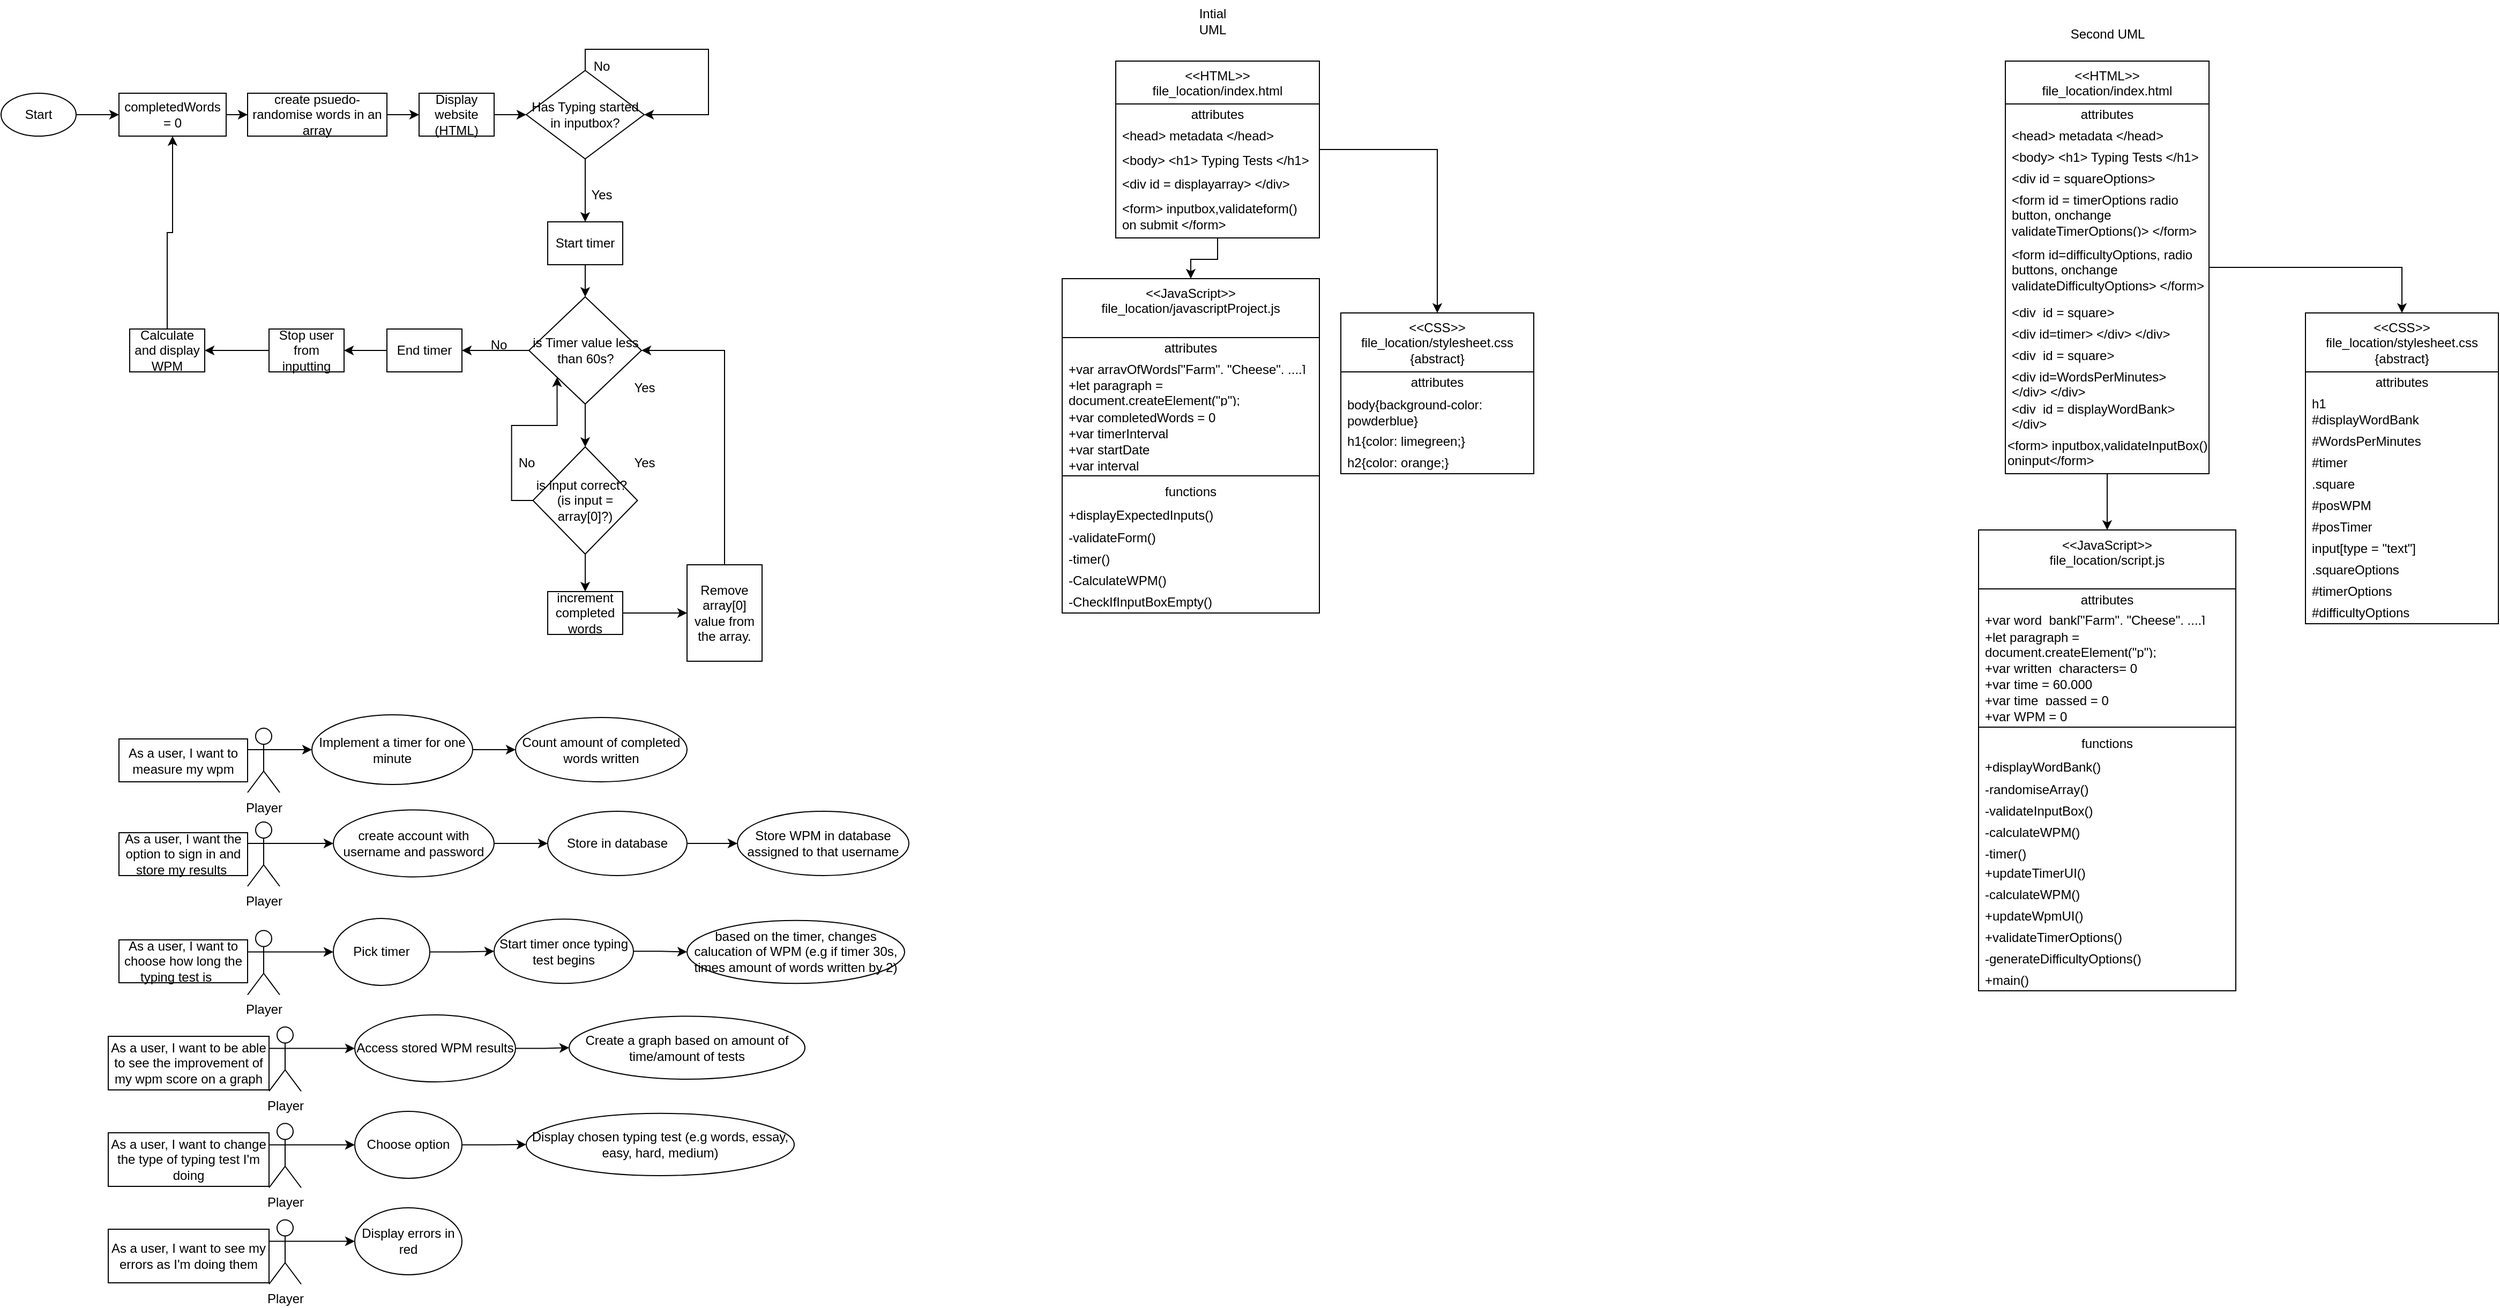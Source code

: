 <mxfile version="23.1.1" type="device">
  <diagram id="C5RBs43oDa-KdzZeNtuy" name="Page-1">
    <mxGraphModel dx="2458" dy="933" grid="1" gridSize="10" guides="1" tooltips="1" connect="1" arrows="1" fold="1" page="1" pageScale="1" pageWidth="827" pageHeight="1169" math="0" shadow="0">
      <root>
        <mxCell id="WIyWlLk6GJQsqaUBKTNV-0" />
        <mxCell id="WIyWlLk6GJQsqaUBKTNV-1" parent="WIyWlLk6GJQsqaUBKTNV-0" />
        <mxCell id="BUMpz3Wjc4UM3U7FbIUF-25" style="edgeStyle=orthogonalEdgeStyle;rounded=0;orthogonalLoop=1;jettySize=auto;html=1;exitX=1;exitY=0.333;exitDx=0;exitDy=0;exitPerimeter=0;" parent="WIyWlLk6GJQsqaUBKTNV-1" source="BUMpz3Wjc4UM3U7FbIUF-1" target="BUMpz3Wjc4UM3U7FbIUF-18" edge="1">
          <mxGeometry relative="1" as="geometry" />
        </mxCell>
        <mxCell id="BUMpz3Wjc4UM3U7FbIUF-1" value="Player" style="shape=umlActor;verticalLabelPosition=bottom;verticalAlign=top;html=1;outlineConnect=0;" parent="WIyWlLk6GJQsqaUBKTNV-1" vertex="1">
          <mxGeometry x="210" y="682.5" width="30" height="60" as="geometry" />
        </mxCell>
        <mxCell id="BUMpz3Wjc4UM3U7FbIUF-2" value="As a user, I want to measure my wpm" style="rounded=0;whiteSpace=wrap;html=1;" parent="WIyWlLk6GJQsqaUBKTNV-1" vertex="1">
          <mxGeometry x="90" y="692.5" width="120" height="40" as="geometry" />
        </mxCell>
        <mxCell id="BUMpz3Wjc4UM3U7FbIUF-38" style="edgeStyle=orthogonalEdgeStyle;rounded=0;orthogonalLoop=1;jettySize=auto;html=1;exitX=1;exitY=0.333;exitDx=0;exitDy=0;exitPerimeter=0;entryX=0;entryY=0.5;entryDx=0;entryDy=0;" parent="WIyWlLk6GJQsqaUBKTNV-1" source="BUMpz3Wjc4UM3U7FbIUF-14" target="BUMpz3Wjc4UM3U7FbIUF-27" edge="1">
          <mxGeometry relative="1" as="geometry" />
        </mxCell>
        <mxCell id="BUMpz3Wjc4UM3U7FbIUF-14" value="Player" style="shape=umlActor;verticalLabelPosition=bottom;verticalAlign=top;html=1;outlineConnect=0;" parent="WIyWlLk6GJQsqaUBKTNV-1" vertex="1">
          <mxGeometry x="210" y="770" width="30" height="60" as="geometry" />
        </mxCell>
        <mxCell id="BUMpz3Wjc4UM3U7FbIUF-22" style="edgeStyle=orthogonalEdgeStyle;rounded=0;orthogonalLoop=1;jettySize=auto;html=1;" parent="WIyWlLk6GJQsqaUBKTNV-1" source="BUMpz3Wjc4UM3U7FbIUF-18" target="BUMpz3Wjc4UM3U7FbIUF-20" edge="1">
          <mxGeometry relative="1" as="geometry" />
        </mxCell>
        <mxCell id="BUMpz3Wjc4UM3U7FbIUF-18" value="Implement a timer for one minute" style="ellipse;whiteSpace=wrap;html=1;" parent="WIyWlLk6GJQsqaUBKTNV-1" vertex="1">
          <mxGeometry x="270" y="670" width="150" height="65" as="geometry" />
        </mxCell>
        <mxCell id="BUMpz3Wjc4UM3U7FbIUF-20" value="Count amount of completed words written" style="ellipse;whiteSpace=wrap;html=1;" parent="WIyWlLk6GJQsqaUBKTNV-1" vertex="1">
          <mxGeometry x="460" y="672.5" width="160" height="60" as="geometry" />
        </mxCell>
        <mxCell id="BUMpz3Wjc4UM3U7FbIUF-23" value="As a user, I want the option to sign in and store my results&amp;nbsp;" style="rounded=0;whiteSpace=wrap;html=1;" parent="WIyWlLk6GJQsqaUBKTNV-1" vertex="1">
          <mxGeometry x="90" y="780" width="120" height="40" as="geometry" />
        </mxCell>
        <mxCell id="BUMpz3Wjc4UM3U7FbIUF-39" style="edgeStyle=orthogonalEdgeStyle;rounded=0;orthogonalLoop=1;jettySize=auto;html=1;exitX=1;exitY=0.5;exitDx=0;exitDy=0;entryX=0;entryY=0.5;entryDx=0;entryDy=0;" parent="WIyWlLk6GJQsqaUBKTNV-1" source="BUMpz3Wjc4UM3U7FbIUF-27" target="BUMpz3Wjc4UM3U7FbIUF-32" edge="1">
          <mxGeometry relative="1" as="geometry" />
        </mxCell>
        <mxCell id="BUMpz3Wjc4UM3U7FbIUF-27" value="create account with username and password" style="ellipse;whiteSpace=wrap;html=1;" parent="WIyWlLk6GJQsqaUBKTNV-1" vertex="1">
          <mxGeometry x="290" y="758.75" width="150" height="62.5" as="geometry" />
        </mxCell>
        <mxCell id="BUMpz3Wjc4UM3U7FbIUF-41" style="edgeStyle=orthogonalEdgeStyle;rounded=0;orthogonalLoop=1;jettySize=auto;html=1;exitX=1;exitY=0.5;exitDx=0;exitDy=0;entryX=0;entryY=0.5;entryDx=0;entryDy=0;" parent="WIyWlLk6GJQsqaUBKTNV-1" source="BUMpz3Wjc4UM3U7FbIUF-32" target="BUMpz3Wjc4UM3U7FbIUF-34" edge="1">
          <mxGeometry relative="1" as="geometry" />
        </mxCell>
        <mxCell id="BUMpz3Wjc4UM3U7FbIUF-32" value="Store in database" style="ellipse;whiteSpace=wrap;html=1;" parent="WIyWlLk6GJQsqaUBKTNV-1" vertex="1">
          <mxGeometry x="490" y="760" width="130" height="60" as="geometry" />
        </mxCell>
        <mxCell id="BUMpz3Wjc4UM3U7FbIUF-34" value="Store WPM in database assigned to that username" style="ellipse;whiteSpace=wrap;html=1;" parent="WIyWlLk6GJQsqaUBKTNV-1" vertex="1">
          <mxGeometry x="667" y="760" width="160" height="60" as="geometry" />
        </mxCell>
        <mxCell id="BUMpz3Wjc4UM3U7FbIUF-43" value="As a user, I want to choose how long the typing test is&lt;span style=&quot;white-space: pre;&quot;&gt;&#x9;&lt;/span&gt;" style="rounded=0;whiteSpace=wrap;html=1;" parent="WIyWlLk6GJQsqaUBKTNV-1" vertex="1">
          <mxGeometry x="90" y="880" width="120" height="40" as="geometry" />
        </mxCell>
        <mxCell id="BUMpz3Wjc4UM3U7FbIUF-48" style="edgeStyle=orthogonalEdgeStyle;rounded=0;orthogonalLoop=1;jettySize=auto;html=1;exitX=1;exitY=0.333;exitDx=0;exitDy=0;exitPerimeter=0;entryX=0;entryY=0.5;entryDx=0;entryDy=0;" parent="WIyWlLk6GJQsqaUBKTNV-1" source="BUMpz3Wjc4UM3U7FbIUF-49" target="BUMpz3Wjc4UM3U7FbIUF-51" edge="1">
          <mxGeometry relative="1" as="geometry" />
        </mxCell>
        <mxCell id="BUMpz3Wjc4UM3U7FbIUF-49" value="Player" style="shape=umlActor;verticalLabelPosition=bottom;verticalAlign=top;html=1;outlineConnect=0;" parent="WIyWlLk6GJQsqaUBKTNV-1" vertex="1">
          <mxGeometry x="210" y="871.25" width="30" height="60" as="geometry" />
        </mxCell>
        <mxCell id="BUMpz3Wjc4UM3U7FbIUF-50" style="edgeStyle=orthogonalEdgeStyle;rounded=0;orthogonalLoop=1;jettySize=auto;html=1;exitX=1;exitY=0.5;exitDx=0;exitDy=0;entryX=0;entryY=0.5;entryDx=0;entryDy=0;" parent="WIyWlLk6GJQsqaUBKTNV-1" source="BUMpz3Wjc4UM3U7FbIUF-51" target="BUMpz3Wjc4UM3U7FbIUF-53" edge="1">
          <mxGeometry relative="1" as="geometry" />
        </mxCell>
        <mxCell id="BUMpz3Wjc4UM3U7FbIUF-51" value="Pick timer" style="ellipse;whiteSpace=wrap;html=1;" parent="WIyWlLk6GJQsqaUBKTNV-1" vertex="1">
          <mxGeometry x="290" y="860" width="90" height="62.5" as="geometry" />
        </mxCell>
        <mxCell id="BUMpz3Wjc4UM3U7FbIUF-52" style="edgeStyle=orthogonalEdgeStyle;rounded=0;orthogonalLoop=1;jettySize=auto;html=1;exitX=1;exitY=0.5;exitDx=0;exitDy=0;entryX=0;entryY=0.5;entryDx=0;entryDy=0;" parent="WIyWlLk6GJQsqaUBKTNV-1" source="BUMpz3Wjc4UM3U7FbIUF-53" target="BUMpz3Wjc4UM3U7FbIUF-54" edge="1">
          <mxGeometry relative="1" as="geometry" />
        </mxCell>
        <mxCell id="BUMpz3Wjc4UM3U7FbIUF-53" value="Start timer once typing test begins" style="ellipse;whiteSpace=wrap;html=1;" parent="WIyWlLk6GJQsqaUBKTNV-1" vertex="1">
          <mxGeometry x="440" y="860.63" width="130" height="60" as="geometry" />
        </mxCell>
        <mxCell id="BUMpz3Wjc4UM3U7FbIUF-54" value="based on the timer, changes calucation of WPM (e.g if timer 30s, times amount of words written by 2)" style="ellipse;whiteSpace=wrap;html=1;" parent="WIyWlLk6GJQsqaUBKTNV-1" vertex="1">
          <mxGeometry x="620" y="861.88" width="203" height="58.75" as="geometry" />
        </mxCell>
        <mxCell id="BUMpz3Wjc4UM3U7FbIUF-55" value="As a user, I want to be able to see the improvement of my wpm score on a graph" style="rounded=0;whiteSpace=wrap;html=1;" parent="WIyWlLk6GJQsqaUBKTNV-1" vertex="1">
          <mxGeometry x="80" y="970" width="150" height="50" as="geometry" />
        </mxCell>
        <mxCell id="BUMpz3Wjc4UM3U7FbIUF-56" style="edgeStyle=orthogonalEdgeStyle;rounded=0;orthogonalLoop=1;jettySize=auto;html=1;exitX=1;exitY=0.333;exitDx=0;exitDy=0;exitPerimeter=0;entryX=0;entryY=0.5;entryDx=0;entryDy=0;" parent="WIyWlLk6GJQsqaUBKTNV-1" source="BUMpz3Wjc4UM3U7FbIUF-57" target="BUMpz3Wjc4UM3U7FbIUF-59" edge="1">
          <mxGeometry relative="1" as="geometry" />
        </mxCell>
        <mxCell id="BUMpz3Wjc4UM3U7FbIUF-57" value="Player" style="shape=umlActor;verticalLabelPosition=bottom;verticalAlign=top;html=1;outlineConnect=0;" parent="WIyWlLk6GJQsqaUBKTNV-1" vertex="1">
          <mxGeometry x="230" y="961.25" width="30" height="60" as="geometry" />
        </mxCell>
        <mxCell id="BUMpz3Wjc4UM3U7FbIUF-58" style="edgeStyle=orthogonalEdgeStyle;rounded=0;orthogonalLoop=1;jettySize=auto;html=1;exitX=1;exitY=0.5;exitDx=0;exitDy=0;entryX=0;entryY=0.5;entryDx=0;entryDy=0;" parent="WIyWlLk6GJQsqaUBKTNV-1" source="BUMpz3Wjc4UM3U7FbIUF-59" target="BUMpz3Wjc4UM3U7FbIUF-61" edge="1">
          <mxGeometry relative="1" as="geometry" />
        </mxCell>
        <mxCell id="BUMpz3Wjc4UM3U7FbIUF-59" value="Access stored WPM results" style="ellipse;whiteSpace=wrap;html=1;" parent="WIyWlLk6GJQsqaUBKTNV-1" vertex="1">
          <mxGeometry x="310" y="950" width="150" height="62.5" as="geometry" />
        </mxCell>
        <mxCell id="BUMpz3Wjc4UM3U7FbIUF-61" value="Create a graph based on amount of time/amount of tests" style="ellipse;whiteSpace=wrap;html=1;" parent="WIyWlLk6GJQsqaUBKTNV-1" vertex="1">
          <mxGeometry x="510" y="951.25" width="220" height="58.75" as="geometry" />
        </mxCell>
        <mxCell id="BUMpz3Wjc4UM3U7FbIUF-63" value="As a user, I want to change the type of typing test I&#39;m doing" style="rounded=0;whiteSpace=wrap;html=1;" parent="WIyWlLk6GJQsqaUBKTNV-1" vertex="1">
          <mxGeometry x="80" y="1060" width="150" height="50" as="geometry" />
        </mxCell>
        <mxCell id="BUMpz3Wjc4UM3U7FbIUF-64" style="edgeStyle=orthogonalEdgeStyle;rounded=0;orthogonalLoop=1;jettySize=auto;html=1;exitX=1;exitY=0.333;exitDx=0;exitDy=0;exitPerimeter=0;entryX=0;entryY=0.5;entryDx=0;entryDy=0;" parent="WIyWlLk6GJQsqaUBKTNV-1" source="BUMpz3Wjc4UM3U7FbIUF-65" target="BUMpz3Wjc4UM3U7FbIUF-67" edge="1">
          <mxGeometry relative="1" as="geometry" />
        </mxCell>
        <mxCell id="BUMpz3Wjc4UM3U7FbIUF-65" value="Player" style="shape=umlActor;verticalLabelPosition=bottom;verticalAlign=top;html=1;outlineConnect=0;" parent="WIyWlLk6GJQsqaUBKTNV-1" vertex="1">
          <mxGeometry x="230" y="1051.25" width="30" height="60" as="geometry" />
        </mxCell>
        <mxCell id="BUMpz3Wjc4UM3U7FbIUF-66" style="edgeStyle=orthogonalEdgeStyle;rounded=0;orthogonalLoop=1;jettySize=auto;html=1;exitX=1;exitY=0.5;exitDx=0;exitDy=0;entryX=0;entryY=0.5;entryDx=0;entryDy=0;" parent="WIyWlLk6GJQsqaUBKTNV-1" source="BUMpz3Wjc4UM3U7FbIUF-67" target="BUMpz3Wjc4UM3U7FbIUF-68" edge="1">
          <mxGeometry relative="1" as="geometry" />
        </mxCell>
        <mxCell id="BUMpz3Wjc4UM3U7FbIUF-67" value="Choose option" style="ellipse;whiteSpace=wrap;html=1;" parent="WIyWlLk6GJQsqaUBKTNV-1" vertex="1">
          <mxGeometry x="310" y="1040" width="100" height="62.5" as="geometry" />
        </mxCell>
        <mxCell id="BUMpz3Wjc4UM3U7FbIUF-68" value="Display chosen typing test (e.g words, essay, easy, hard, medium)" style="ellipse;whiteSpace=wrap;html=1;" parent="WIyWlLk6GJQsqaUBKTNV-1" vertex="1">
          <mxGeometry x="470" y="1041.88" width="250" height="58.12" as="geometry" />
        </mxCell>
        <mxCell id="BUMpz3Wjc4UM3U7FbIUF-69" value="As a user, I want to see my errors as I&#39;m doing them" style="rounded=0;whiteSpace=wrap;html=1;" parent="WIyWlLk6GJQsqaUBKTNV-1" vertex="1">
          <mxGeometry x="80" y="1150" width="150" height="50" as="geometry" />
        </mxCell>
        <mxCell id="BUMpz3Wjc4UM3U7FbIUF-70" style="edgeStyle=orthogonalEdgeStyle;rounded=0;orthogonalLoop=1;jettySize=auto;html=1;exitX=1;exitY=0.333;exitDx=0;exitDy=0;exitPerimeter=0;entryX=0;entryY=0.5;entryDx=0;entryDy=0;" parent="WIyWlLk6GJQsqaUBKTNV-1" source="BUMpz3Wjc4UM3U7FbIUF-71" target="BUMpz3Wjc4UM3U7FbIUF-73" edge="1">
          <mxGeometry relative="1" as="geometry" />
        </mxCell>
        <mxCell id="BUMpz3Wjc4UM3U7FbIUF-71" value="Player" style="shape=umlActor;verticalLabelPosition=bottom;verticalAlign=top;html=1;outlineConnect=0;" parent="WIyWlLk6GJQsqaUBKTNV-1" vertex="1">
          <mxGeometry x="230" y="1141.25" width="30" height="60" as="geometry" />
        </mxCell>
        <mxCell id="BUMpz3Wjc4UM3U7FbIUF-73" value="Display errors in red" style="ellipse;whiteSpace=wrap;html=1;" parent="WIyWlLk6GJQsqaUBKTNV-1" vertex="1">
          <mxGeometry x="310" y="1130" width="100" height="62.5" as="geometry" />
        </mxCell>
        <mxCell id="BUMpz3Wjc4UM3U7FbIUF-176" style="edgeStyle=orthogonalEdgeStyle;rounded=0;orthogonalLoop=1;jettySize=auto;html=1;entryX=0;entryY=0.5;entryDx=0;entryDy=0;" parent="WIyWlLk6GJQsqaUBKTNV-1" source="BUMpz3Wjc4UM3U7FbIUF-177" target="BUMpz3Wjc4UM3U7FbIUF-194" edge="1">
          <mxGeometry relative="1" as="geometry" />
        </mxCell>
        <mxCell id="BUMpz3Wjc4UM3U7FbIUF-177" value="Start" style="ellipse;whiteSpace=wrap;html=1;" parent="WIyWlLk6GJQsqaUBKTNV-1" vertex="1">
          <mxGeometry x="-20" y="90" width="70" height="40" as="geometry" />
        </mxCell>
        <mxCell id="BUMpz3Wjc4UM3U7FbIUF-178" style="edgeStyle=orthogonalEdgeStyle;rounded=0;orthogonalLoop=1;jettySize=auto;html=1;entryX=0.5;entryY=0;entryDx=0;entryDy=0;" parent="WIyWlLk6GJQsqaUBKTNV-1" source="BUMpz3Wjc4UM3U7FbIUF-179" target="BUMpz3Wjc4UM3U7FbIUF-185" edge="1">
          <mxGeometry relative="1" as="geometry" />
        </mxCell>
        <mxCell id="BUMpz3Wjc4UM3U7FbIUF-179" value="Has Typing started in inputbox?" style="rhombus;whiteSpace=wrap;html=1;" parent="WIyWlLk6GJQsqaUBKTNV-1" vertex="1">
          <mxGeometry x="470" y="68.75" width="110" height="82.5" as="geometry" />
        </mxCell>
        <mxCell id="BUMpz3Wjc4UM3U7FbIUF-180" style="edgeStyle=orthogonalEdgeStyle;rounded=0;orthogonalLoop=1;jettySize=auto;html=1;entryX=0;entryY=0.5;entryDx=0;entryDy=0;" parent="WIyWlLk6GJQsqaUBKTNV-1" source="BUMpz3Wjc4UM3U7FbIUF-181" target="BUMpz3Wjc4UM3U7FbIUF-179" edge="1">
          <mxGeometry relative="1" as="geometry" />
        </mxCell>
        <mxCell id="BUMpz3Wjc4UM3U7FbIUF-181" value="Display website (HTML)" style="rounded=0;whiteSpace=wrap;html=1;" parent="WIyWlLk6GJQsqaUBKTNV-1" vertex="1">
          <mxGeometry x="370" y="90" width="70" height="40" as="geometry" />
        </mxCell>
        <mxCell id="BUMpz3Wjc4UM3U7FbIUF-182" style="edgeStyle=orthogonalEdgeStyle;rounded=0;orthogonalLoop=1;jettySize=auto;html=1;" parent="WIyWlLk6GJQsqaUBKTNV-1" source="BUMpz3Wjc4UM3U7FbIUF-183" target="BUMpz3Wjc4UM3U7FbIUF-181" edge="1">
          <mxGeometry relative="1" as="geometry" />
        </mxCell>
        <mxCell id="BUMpz3Wjc4UM3U7FbIUF-183" value="create psuedo-randomise words in an array" style="rounded=0;whiteSpace=wrap;html=1;" parent="WIyWlLk6GJQsqaUBKTNV-1" vertex="1">
          <mxGeometry x="210" y="90" width="130" height="40" as="geometry" />
        </mxCell>
        <mxCell id="BUMpz3Wjc4UM3U7FbIUF-184" style="edgeStyle=orthogonalEdgeStyle;rounded=0;orthogonalLoop=1;jettySize=auto;html=1;entryX=0.5;entryY=0;entryDx=0;entryDy=0;" parent="WIyWlLk6GJQsqaUBKTNV-1" source="BUMpz3Wjc4UM3U7FbIUF-185" target="BUMpz3Wjc4UM3U7FbIUF-197" edge="1">
          <mxGeometry relative="1" as="geometry" />
        </mxCell>
        <mxCell id="BUMpz3Wjc4UM3U7FbIUF-185" value="Start timer" style="rounded=0;whiteSpace=wrap;html=1;" parent="WIyWlLk6GJQsqaUBKTNV-1" vertex="1">
          <mxGeometry x="490" y="210" width="70" height="40" as="geometry" />
        </mxCell>
        <mxCell id="BUMpz3Wjc4UM3U7FbIUF-186" style="edgeStyle=orthogonalEdgeStyle;rounded=0;orthogonalLoop=1;jettySize=auto;html=1;entryX=0.5;entryY=0;entryDx=0;entryDy=0;" parent="WIyWlLk6GJQsqaUBKTNV-1" source="BUMpz3Wjc4UM3U7FbIUF-188" target="BUMpz3Wjc4UM3U7FbIUF-190" edge="1">
          <mxGeometry relative="1" as="geometry" />
        </mxCell>
        <mxCell id="BUMpz3Wjc4UM3U7FbIUF-187" style="edgeStyle=orthogonalEdgeStyle;rounded=0;orthogonalLoop=1;jettySize=auto;html=1;exitX=0;exitY=0.5;exitDx=0;exitDy=0;entryX=0;entryY=1;entryDx=0;entryDy=0;" parent="WIyWlLk6GJQsqaUBKTNV-1" source="BUMpz3Wjc4UM3U7FbIUF-188" target="BUMpz3Wjc4UM3U7FbIUF-197" edge="1">
          <mxGeometry relative="1" as="geometry" />
        </mxCell>
        <mxCell id="BUMpz3Wjc4UM3U7FbIUF-188" value="is input correct?&amp;nbsp;&amp;nbsp;&lt;br&gt;(is input = array[0]?)" style="rhombus;whiteSpace=wrap;html=1;" parent="WIyWlLk6GJQsqaUBKTNV-1" vertex="1">
          <mxGeometry x="476.25" y="420" width="97.5" height="100" as="geometry" />
        </mxCell>
        <mxCell id="BUMpz3Wjc4UM3U7FbIUF-189" style="edgeStyle=orthogonalEdgeStyle;rounded=0;orthogonalLoop=1;jettySize=auto;html=1;entryX=0;entryY=0.5;entryDx=0;entryDy=0;" parent="WIyWlLk6GJQsqaUBKTNV-1" source="BUMpz3Wjc4UM3U7FbIUF-190" target="BUMpz3Wjc4UM3U7FbIUF-192" edge="1">
          <mxGeometry relative="1" as="geometry">
            <mxPoint x="630" y="575" as="targetPoint" />
          </mxGeometry>
        </mxCell>
        <mxCell id="BUMpz3Wjc4UM3U7FbIUF-190" value="increment completed words&lt;br&gt;" style="rounded=0;whiteSpace=wrap;html=1;" parent="WIyWlLk6GJQsqaUBKTNV-1" vertex="1">
          <mxGeometry x="490" y="555" width="70" height="40" as="geometry" />
        </mxCell>
        <mxCell id="BUMpz3Wjc4UM3U7FbIUF-191" style="edgeStyle=orthogonalEdgeStyle;rounded=0;orthogonalLoop=1;jettySize=auto;html=1;entryX=1;entryY=0.5;entryDx=0;entryDy=0;" parent="WIyWlLk6GJQsqaUBKTNV-1" source="BUMpz3Wjc4UM3U7FbIUF-192" target="BUMpz3Wjc4UM3U7FbIUF-197" edge="1">
          <mxGeometry relative="1" as="geometry">
            <Array as="points">
              <mxPoint x="655" y="330" />
            </Array>
          </mxGeometry>
        </mxCell>
        <mxCell id="BUMpz3Wjc4UM3U7FbIUF-192" value="Remove array[0] value from the array." style="rounded=0;whiteSpace=wrap;html=1;" parent="WIyWlLk6GJQsqaUBKTNV-1" vertex="1">
          <mxGeometry x="620" y="530" width="70" height="90" as="geometry" />
        </mxCell>
        <mxCell id="BUMpz3Wjc4UM3U7FbIUF-193" style="edgeStyle=orthogonalEdgeStyle;rounded=0;orthogonalLoop=1;jettySize=auto;html=1;entryX=0;entryY=0.5;entryDx=0;entryDy=0;" parent="WIyWlLk6GJQsqaUBKTNV-1" source="BUMpz3Wjc4UM3U7FbIUF-194" target="BUMpz3Wjc4UM3U7FbIUF-183" edge="1">
          <mxGeometry relative="1" as="geometry" />
        </mxCell>
        <mxCell id="BUMpz3Wjc4UM3U7FbIUF-194" value="completedWords = 0" style="rounded=0;whiteSpace=wrap;html=1;" parent="WIyWlLk6GJQsqaUBKTNV-1" vertex="1">
          <mxGeometry x="90" y="90" width="100" height="40" as="geometry" />
        </mxCell>
        <mxCell id="BUMpz3Wjc4UM3U7FbIUF-195" style="edgeStyle=orthogonalEdgeStyle;rounded=0;orthogonalLoop=1;jettySize=auto;html=1;" parent="WIyWlLk6GJQsqaUBKTNV-1" source="BUMpz3Wjc4UM3U7FbIUF-197" target="BUMpz3Wjc4UM3U7FbIUF-188" edge="1">
          <mxGeometry relative="1" as="geometry" />
        </mxCell>
        <mxCell id="BUMpz3Wjc4UM3U7FbIUF-196" style="edgeStyle=orthogonalEdgeStyle;rounded=0;orthogonalLoop=1;jettySize=auto;html=1;entryX=1;entryY=0.5;entryDx=0;entryDy=0;" parent="WIyWlLk6GJQsqaUBKTNV-1" source="BUMpz3Wjc4UM3U7FbIUF-197" target="BUMpz3Wjc4UM3U7FbIUF-204" edge="1">
          <mxGeometry relative="1" as="geometry">
            <mxPoint x="410" y="330" as="targetPoint" />
          </mxGeometry>
        </mxCell>
        <mxCell id="BUMpz3Wjc4UM3U7FbIUF-197" value="is Timer value less than 60s?" style="rhombus;whiteSpace=wrap;html=1;" parent="WIyWlLk6GJQsqaUBKTNV-1" vertex="1">
          <mxGeometry x="472.5" y="280" width="105" height="100" as="geometry" />
        </mxCell>
        <mxCell id="BUMpz3Wjc4UM3U7FbIUF-198" value="Yes" style="text;html=1;align=center;verticalAlign=middle;resizable=0;points=[];autosize=1;strokeColor=none;fillColor=none;" parent="WIyWlLk6GJQsqaUBKTNV-1" vertex="1">
          <mxGeometry x="520" y="170" width="40" height="30" as="geometry" />
        </mxCell>
        <mxCell id="BUMpz3Wjc4UM3U7FbIUF-199" value="No" style="text;html=1;align=center;verticalAlign=middle;resizable=0;points=[];autosize=1;strokeColor=none;fillColor=none;" parent="WIyWlLk6GJQsqaUBKTNV-1" vertex="1">
          <mxGeometry x="520" y="50" width="40" height="30" as="geometry" />
        </mxCell>
        <mxCell id="BUMpz3Wjc4UM3U7FbIUF-200" value="Yes" style="text;html=1;align=center;verticalAlign=middle;resizable=0;points=[];autosize=1;strokeColor=none;fillColor=none;" parent="WIyWlLk6GJQsqaUBKTNV-1" vertex="1">
          <mxGeometry x="560" y="350" width="40" height="30" as="geometry" />
        </mxCell>
        <mxCell id="BUMpz3Wjc4UM3U7FbIUF-201" value="Yes" style="text;html=1;align=center;verticalAlign=middle;resizable=0;points=[];autosize=1;strokeColor=none;fillColor=none;" parent="WIyWlLk6GJQsqaUBKTNV-1" vertex="1">
          <mxGeometry x="560" y="420" width="40" height="30" as="geometry" />
        </mxCell>
        <mxCell id="BUMpz3Wjc4UM3U7FbIUF-202" style="edgeStyle=orthogonalEdgeStyle;rounded=0;orthogonalLoop=1;jettySize=auto;html=1;entryX=1;entryY=0.5;entryDx=0;entryDy=0;" parent="WIyWlLk6GJQsqaUBKTNV-1" source="BUMpz3Wjc4UM3U7FbIUF-179" target="BUMpz3Wjc4UM3U7FbIUF-179" edge="1">
          <mxGeometry relative="1" as="geometry">
            <Array as="points">
              <mxPoint x="525" y="49" />
              <mxPoint x="640" y="49" />
              <mxPoint x="640" y="110" />
            </Array>
          </mxGeometry>
        </mxCell>
        <mxCell id="BUMpz3Wjc4UM3U7FbIUF-203" style="edgeStyle=orthogonalEdgeStyle;rounded=0;orthogonalLoop=1;jettySize=auto;html=1;" parent="WIyWlLk6GJQsqaUBKTNV-1" source="BUMpz3Wjc4UM3U7FbIUF-204" edge="1">
          <mxGeometry relative="1" as="geometry">
            <mxPoint x="300" y="330" as="targetPoint" />
          </mxGeometry>
        </mxCell>
        <mxCell id="BUMpz3Wjc4UM3U7FbIUF-204" value="End timer" style="rounded=0;whiteSpace=wrap;html=1;" parent="WIyWlLk6GJQsqaUBKTNV-1" vertex="1">
          <mxGeometry x="340" y="310" width="70" height="40" as="geometry" />
        </mxCell>
        <mxCell id="BUMpz3Wjc4UM3U7FbIUF-205" style="edgeStyle=orthogonalEdgeStyle;rounded=0;orthogonalLoop=1;jettySize=auto;html=1;entryX=1;entryY=0.5;entryDx=0;entryDy=0;" parent="WIyWlLk6GJQsqaUBKTNV-1" source="BUMpz3Wjc4UM3U7FbIUF-206" target="BUMpz3Wjc4UM3U7FbIUF-209" edge="1">
          <mxGeometry relative="1" as="geometry">
            <mxPoint x="170" y="330" as="targetPoint" />
          </mxGeometry>
        </mxCell>
        <mxCell id="BUMpz3Wjc4UM3U7FbIUF-206" value="Stop user from inputting" style="rounded=0;whiteSpace=wrap;html=1;" parent="WIyWlLk6GJQsqaUBKTNV-1" vertex="1">
          <mxGeometry x="230" y="310" width="70" height="40" as="geometry" />
        </mxCell>
        <mxCell id="BUMpz3Wjc4UM3U7FbIUF-207" value="No" style="text;html=1;align=center;verticalAlign=middle;resizable=0;points=[];autosize=1;strokeColor=none;fillColor=none;" parent="WIyWlLk6GJQsqaUBKTNV-1" vertex="1">
          <mxGeometry x="450" y="420" width="40" height="30" as="geometry" />
        </mxCell>
        <mxCell id="BUMpz3Wjc4UM3U7FbIUF-208" value="No" style="text;html=1;align=center;verticalAlign=middle;resizable=0;points=[];autosize=1;strokeColor=none;fillColor=none;" parent="WIyWlLk6GJQsqaUBKTNV-1" vertex="1">
          <mxGeometry x="424" y="310" width="40" height="30" as="geometry" />
        </mxCell>
        <mxCell id="BUMpz3Wjc4UM3U7FbIUF-209" value="Calculate and display WPM" style="rounded=0;whiteSpace=wrap;html=1;" parent="WIyWlLk6GJQsqaUBKTNV-1" vertex="1">
          <mxGeometry x="100" y="310" width="70" height="40" as="geometry" />
        </mxCell>
        <mxCell id="BUMpz3Wjc4UM3U7FbIUF-210" style="edgeStyle=orthogonalEdgeStyle;rounded=0;orthogonalLoop=1;jettySize=auto;html=1;entryX=0.5;entryY=1;entryDx=0;entryDy=0;" parent="WIyWlLk6GJQsqaUBKTNV-1" source="BUMpz3Wjc4UM3U7FbIUF-209" target="BUMpz3Wjc4UM3U7FbIUF-194" edge="1">
          <mxGeometry relative="1" as="geometry" />
        </mxCell>
        <mxCell id="BUMpz3Wjc4UM3U7FbIUF-252" style="edgeStyle=orthogonalEdgeStyle;rounded=0;orthogonalLoop=1;jettySize=auto;html=1;entryX=0.5;entryY=0;entryDx=0;entryDy=0;" parent="WIyWlLk6GJQsqaUBKTNV-1" source="BUMpz3Wjc4UM3U7FbIUF-211" target="BUMpz3Wjc4UM3U7FbIUF-242" edge="1">
          <mxGeometry relative="1" as="geometry" />
        </mxCell>
        <mxCell id="BUMpz3Wjc4UM3U7FbIUF-253" style="edgeStyle=orthogonalEdgeStyle;rounded=0;orthogonalLoop=1;jettySize=auto;html=1;entryX=0.5;entryY=0;entryDx=0;entryDy=0;" parent="WIyWlLk6GJQsqaUBKTNV-1" source="BUMpz3Wjc4UM3U7FbIUF-211" target="BUMpz3Wjc4UM3U7FbIUF-224" edge="1">
          <mxGeometry relative="1" as="geometry" />
        </mxCell>
        <mxCell id="BUMpz3Wjc4UM3U7FbIUF-211" value="&amp;lt;&amp;lt;HTML&amp;gt;&amp;gt;&lt;br&gt;file_location/index.html" style="swimlane;fontStyle=0;align=center;verticalAlign=top;childLayout=stackLayout;horizontal=1;startSize=40;horizontalStack=0;resizeParent=1;resizeParentMax=0;resizeLast=0;collapsible=0;marginBottom=0;html=1;whiteSpace=wrap;" parent="WIyWlLk6GJQsqaUBKTNV-1" vertex="1">
          <mxGeometry x="1020" y="60" width="190" height="165" as="geometry" />
        </mxCell>
        <mxCell id="BUMpz3Wjc4UM3U7FbIUF-212" value="attributes" style="text;html=1;strokeColor=none;fillColor=none;align=center;verticalAlign=middle;spacingLeft=4;spacingRight=4;overflow=hidden;rotatable=0;points=[[0,0.5],[1,0.5]];portConstraint=eastwest;whiteSpace=wrap;" parent="BUMpz3Wjc4UM3U7FbIUF-211" vertex="1">
          <mxGeometry y="40" width="190" height="20" as="geometry" />
        </mxCell>
        <mxCell id="BUMpz3Wjc4UM3U7FbIUF-213" value="&amp;lt;head&amp;gt; metadata &amp;lt;/head&amp;gt;" style="text;html=1;strokeColor=none;fillColor=none;align=left;verticalAlign=middle;spacingLeft=4;spacingRight=4;overflow=hidden;rotatable=0;points=[[0,0.5],[1,0.5]];portConstraint=eastwest;whiteSpace=wrap;" parent="BUMpz3Wjc4UM3U7FbIUF-211" vertex="1">
          <mxGeometry y="60" width="190" height="20" as="geometry" />
        </mxCell>
        <mxCell id="BUMpz3Wjc4UM3U7FbIUF-215" value="&amp;lt;body&amp;gt; &amp;lt;h1&amp;gt; Typing Tests &amp;lt;/h1&amp;gt;&lt;br&gt;" style="text;html=1;strokeColor=none;fillColor=none;align=left;verticalAlign=middle;spacingLeft=4;spacingRight=4;overflow=hidden;rotatable=0;points=[[0,0.5],[1,0.5]];portConstraint=eastwest;whiteSpace=wrap;" parent="BUMpz3Wjc4UM3U7FbIUF-211" vertex="1">
          <mxGeometry y="80" width="190" height="25" as="geometry" />
        </mxCell>
        <mxCell id="BUMpz3Wjc4UM3U7FbIUF-221" value="&amp;lt;div id = displayarray&amp;gt; &amp;lt;/div&amp;gt;" style="text;html=1;strokeColor=none;fillColor=none;align=left;verticalAlign=middle;spacingLeft=4;spacingRight=4;overflow=hidden;rotatable=0;points=[[0,0.5],[1,0.5]];portConstraint=eastwest;whiteSpace=wrap;" parent="BUMpz3Wjc4UM3U7FbIUF-211" vertex="1">
          <mxGeometry y="105" width="190" height="20" as="geometry" />
        </mxCell>
        <mxCell id="BUMpz3Wjc4UM3U7FbIUF-222" value="&amp;lt;form&amp;gt; inputbox,validateform() on submit &amp;lt;/form&amp;gt;" style="text;html=1;strokeColor=none;fillColor=none;align=left;verticalAlign=middle;spacingLeft=4;spacingRight=4;overflow=hidden;rotatable=0;points=[[0,0.5],[1,0.5]];portConstraint=eastwest;whiteSpace=wrap;" parent="BUMpz3Wjc4UM3U7FbIUF-211" vertex="1">
          <mxGeometry y="125" width="190" height="40" as="geometry" />
        </mxCell>
        <mxCell id="BUMpz3Wjc4UM3U7FbIUF-224" value="&amp;lt;&amp;lt;JavaScript&amp;gt;&amp;gt;&lt;br&gt;file_location/javascriptProject.js" style="swimlane;fontStyle=0;align=center;verticalAlign=top;childLayout=stackLayout;horizontal=1;startSize=55;horizontalStack=0;resizeParent=1;resizeParentMax=0;resizeLast=0;collapsible=0;marginBottom=0;html=1;whiteSpace=wrap;" parent="WIyWlLk6GJQsqaUBKTNV-1" vertex="1">
          <mxGeometry x="970" y="263" width="240" height="312" as="geometry" />
        </mxCell>
        <mxCell id="BUMpz3Wjc4UM3U7FbIUF-225" value="attributes" style="text;html=1;strokeColor=none;fillColor=none;align=center;verticalAlign=middle;spacingLeft=4;spacingRight=4;overflow=hidden;rotatable=0;points=[[0,0.5],[1,0.5]];portConstraint=eastwest;whiteSpace=wrap;" parent="BUMpz3Wjc4UM3U7FbIUF-224" vertex="1">
          <mxGeometry y="55" width="240" height="20" as="geometry" />
        </mxCell>
        <mxCell id="BUMpz3Wjc4UM3U7FbIUF-228" value="+var arrayOfWords[&quot;Farm&quot;, &quot;Cheese&quot;, ....]" style="text;html=1;strokeColor=none;fillColor=none;align=left;verticalAlign=middle;spacingLeft=4;spacingRight=4;overflow=hidden;rotatable=0;points=[[0,0.5],[1,0.5]];portConstraint=eastwest;whiteSpace=wrap;" parent="BUMpz3Wjc4UM3U7FbIUF-224" vertex="1">
          <mxGeometry y="75" width="240" height="15" as="geometry" />
        </mxCell>
        <mxCell id="BUMpz3Wjc4UM3U7FbIUF-255" value="+let paragraph = document.createElement(&quot;p&quot;);" style="text;html=1;strokeColor=none;fillColor=none;align=left;verticalAlign=middle;spacingLeft=4;spacingRight=4;overflow=hidden;rotatable=0;points=[[0,0.5],[1,0.5]];portConstraint=eastwest;whiteSpace=wrap;" parent="BUMpz3Wjc4UM3U7FbIUF-224" vertex="1">
          <mxGeometry y="90" width="240" height="30" as="geometry" />
        </mxCell>
        <mxCell id="BUMpz3Wjc4UM3U7FbIUF-232" value="+var completedWords = 0" style="text;html=1;strokeColor=none;fillColor=none;align=left;verticalAlign=middle;spacingLeft=4;spacingRight=4;overflow=hidden;rotatable=0;points=[[0,0.5],[1,0.5]];portConstraint=eastwest;whiteSpace=wrap;" parent="BUMpz3Wjc4UM3U7FbIUF-224" vertex="1">
          <mxGeometry y="120" width="240" height="15" as="geometry" />
        </mxCell>
        <mxCell id="BUMpz3Wjc4UM3U7FbIUF-234" value="+var timerInterval" style="text;html=1;strokeColor=none;fillColor=none;align=left;verticalAlign=middle;spacingLeft=4;spacingRight=4;overflow=hidden;rotatable=0;points=[[0,0.5],[1,0.5]];portConstraint=eastwest;whiteSpace=wrap;" parent="BUMpz3Wjc4UM3U7FbIUF-224" vertex="1">
          <mxGeometry y="135" width="240" height="15" as="geometry" />
        </mxCell>
        <mxCell id="BUMpz3Wjc4UM3U7FbIUF-235" value="+var startDate" style="text;html=1;strokeColor=none;fillColor=none;align=left;verticalAlign=middle;spacingLeft=4;spacingRight=4;overflow=hidden;rotatable=0;points=[[0,0.5],[1,0.5]];portConstraint=eastwest;whiteSpace=wrap;" parent="BUMpz3Wjc4UM3U7FbIUF-224" vertex="1">
          <mxGeometry y="150" width="240" height="15" as="geometry" />
        </mxCell>
        <mxCell id="BUMpz3Wjc4UM3U7FbIUF-237" value="+var interval" style="text;html=1;strokeColor=none;fillColor=none;align=left;verticalAlign=middle;spacingLeft=4;spacingRight=4;overflow=hidden;rotatable=0;points=[[0,0.5],[1,0.5]];portConstraint=eastwest;whiteSpace=wrap;" parent="BUMpz3Wjc4UM3U7FbIUF-224" vertex="1">
          <mxGeometry y="165" width="240" height="15" as="geometry" />
        </mxCell>
        <mxCell id="BUMpz3Wjc4UM3U7FbIUF-229" value="" style="line;strokeWidth=1;fillColor=none;align=left;verticalAlign=middle;spacingTop=-1;spacingLeft=3;spacingRight=3;rotatable=0;labelPosition=right;points=[];portConstraint=eastwest;" parent="BUMpz3Wjc4UM3U7FbIUF-224" vertex="1">
          <mxGeometry y="180" width="240" height="8" as="geometry" />
        </mxCell>
        <mxCell id="BUMpz3Wjc4UM3U7FbIUF-230" value="functions" style="text;html=1;strokeColor=none;fillColor=none;align=center;verticalAlign=middle;spacingLeft=4;spacingRight=4;overflow=hidden;rotatable=0;points=[[0,0.5],[1,0.5]];portConstraint=eastwest;whiteSpace=wrap;" parent="BUMpz3Wjc4UM3U7FbIUF-224" vertex="1">
          <mxGeometry y="188" width="240" height="22" as="geometry" />
        </mxCell>
        <mxCell id="BUMpz3Wjc4UM3U7FbIUF-231" value="+displayExpectedInputs()" style="text;html=1;strokeColor=none;fillColor=none;align=left;verticalAlign=middle;spacingLeft=4;spacingRight=4;overflow=hidden;rotatable=0;points=[[0,0.5],[1,0.5]];portConstraint=eastwest;whiteSpace=wrap;" parent="BUMpz3Wjc4UM3U7FbIUF-224" vertex="1">
          <mxGeometry y="210" width="240" height="22" as="geometry" />
        </mxCell>
        <mxCell id="BUMpz3Wjc4UM3U7FbIUF-238" value="-validateForm()" style="text;html=1;strokeColor=none;fillColor=none;align=left;verticalAlign=middle;spacingLeft=4;spacingRight=4;overflow=hidden;rotatable=0;points=[[0,0.5],[1,0.5]];portConstraint=eastwest;whiteSpace=wrap;" parent="BUMpz3Wjc4UM3U7FbIUF-224" vertex="1">
          <mxGeometry y="232" width="240" height="20" as="geometry" />
        </mxCell>
        <mxCell id="BUMpz3Wjc4UM3U7FbIUF-239" value="-timer()" style="text;html=1;strokeColor=none;fillColor=none;align=left;verticalAlign=middle;spacingLeft=4;spacingRight=4;overflow=hidden;rotatable=0;points=[[0,0.5],[1,0.5]];portConstraint=eastwest;whiteSpace=wrap;" parent="BUMpz3Wjc4UM3U7FbIUF-224" vertex="1">
          <mxGeometry y="252" width="240" height="20" as="geometry" />
        </mxCell>
        <mxCell id="BUMpz3Wjc4UM3U7FbIUF-240" value="-CalculateWPM()" style="text;html=1;strokeColor=none;fillColor=none;align=left;verticalAlign=middle;spacingLeft=4;spacingRight=4;overflow=hidden;rotatable=0;points=[[0,0.5],[1,0.5]];portConstraint=eastwest;whiteSpace=wrap;" parent="BUMpz3Wjc4UM3U7FbIUF-224" vertex="1">
          <mxGeometry y="272" width="240" height="20" as="geometry" />
        </mxCell>
        <mxCell id="BUMpz3Wjc4UM3U7FbIUF-241" value="-CheckIfInputBoxEmpty()" style="text;html=1;strokeColor=none;fillColor=none;align=left;verticalAlign=middle;spacingLeft=4;spacingRight=4;overflow=hidden;rotatable=0;points=[[0,0.5],[1,0.5]];portConstraint=eastwest;whiteSpace=wrap;" parent="BUMpz3Wjc4UM3U7FbIUF-224" vertex="1">
          <mxGeometry y="292" width="240" height="20" as="geometry" />
        </mxCell>
        <mxCell id="BUMpz3Wjc4UM3U7FbIUF-242" value="&amp;lt;&amp;lt;CSS&amp;gt;&amp;gt;&lt;br&gt;file_location/stylesheet.css&lt;br&gt;{abstract}" style="swimlane;fontStyle=0;align=center;verticalAlign=top;childLayout=stackLayout;horizontal=1;startSize=55;horizontalStack=0;resizeParent=1;resizeParentMax=0;resizeLast=0;collapsible=0;marginBottom=0;html=1;whiteSpace=wrap;" parent="WIyWlLk6GJQsqaUBKTNV-1" vertex="1">
          <mxGeometry x="1230" y="295" width="180" height="150" as="geometry" />
        </mxCell>
        <mxCell id="BUMpz3Wjc4UM3U7FbIUF-243" value="attributes" style="text;html=1;strokeColor=none;fillColor=none;align=center;verticalAlign=middle;spacingLeft=4;spacingRight=4;overflow=hidden;rotatable=0;points=[[0,0.5],[1,0.5]];portConstraint=eastwest;whiteSpace=wrap;" parent="BUMpz3Wjc4UM3U7FbIUF-242" vertex="1">
          <mxGeometry y="55" width="180" height="20" as="geometry" />
        </mxCell>
        <mxCell id="BUMpz3Wjc4UM3U7FbIUF-244" value="body{background-color: powderblue}" style="text;html=1;strokeColor=none;fillColor=none;align=left;verticalAlign=middle;spacingLeft=4;spacingRight=4;overflow=hidden;rotatable=0;points=[[0,0.5],[1,0.5]];portConstraint=eastwest;whiteSpace=wrap;" parent="BUMpz3Wjc4UM3U7FbIUF-242" vertex="1">
          <mxGeometry y="75" width="180" height="35" as="geometry" />
        </mxCell>
        <mxCell id="BUMpz3Wjc4UM3U7FbIUF-250" value="h1{color: limegreen;}" style="text;html=1;strokeColor=none;fillColor=none;align=left;verticalAlign=middle;spacingLeft=4;spacingRight=4;overflow=hidden;rotatable=0;points=[[0,0.5],[1,0.5]];portConstraint=eastwest;whiteSpace=wrap;" parent="BUMpz3Wjc4UM3U7FbIUF-242" vertex="1">
          <mxGeometry y="110" width="180" height="20" as="geometry" />
        </mxCell>
        <mxCell id="BUMpz3Wjc4UM3U7FbIUF-251" value="h2{color: orange;}" style="text;html=1;strokeColor=none;fillColor=none;align=left;verticalAlign=middle;spacingLeft=4;spacingRight=4;overflow=hidden;rotatable=0;points=[[0,0.5],[1,0.5]];portConstraint=eastwest;whiteSpace=wrap;" parent="BUMpz3Wjc4UM3U7FbIUF-242" vertex="1">
          <mxGeometry y="130" width="180" height="20" as="geometry" />
        </mxCell>
        <mxCell id="5qXcKtY7v4SJ1dISPhst-3" style="edgeStyle=orthogonalEdgeStyle;rounded=0;orthogonalLoop=1;jettySize=auto;html=1;entryX=0.5;entryY=0;entryDx=0;entryDy=0;" edge="1" parent="WIyWlLk6GJQsqaUBKTNV-1" source="5qXcKtY7v4SJ1dISPhst-5" target="5qXcKtY7v4SJ1dISPhst-26">
          <mxGeometry relative="1" as="geometry" />
        </mxCell>
        <mxCell id="5qXcKtY7v4SJ1dISPhst-4" style="edgeStyle=orthogonalEdgeStyle;rounded=0;orthogonalLoop=1;jettySize=auto;html=1;entryX=0.5;entryY=0;entryDx=0;entryDy=0;" edge="1" parent="WIyWlLk6GJQsqaUBKTNV-1" source="5qXcKtY7v4SJ1dISPhst-5" target="5qXcKtY7v4SJ1dISPhst-11">
          <mxGeometry relative="1" as="geometry" />
        </mxCell>
        <mxCell id="5qXcKtY7v4SJ1dISPhst-5" value="&amp;lt;&amp;lt;HTML&amp;gt;&amp;gt;&lt;br&gt;file_location/index.html" style="swimlane;fontStyle=0;align=center;verticalAlign=top;childLayout=stackLayout;horizontal=1;startSize=40;horizontalStack=0;resizeParent=1;resizeParentMax=0;resizeLast=0;collapsible=0;marginBottom=0;html=1;whiteSpace=wrap;" vertex="1" parent="WIyWlLk6GJQsqaUBKTNV-1">
          <mxGeometry x="1850" y="60" width="190" height="385" as="geometry" />
        </mxCell>
        <mxCell id="5qXcKtY7v4SJ1dISPhst-6" value="attributes" style="text;html=1;strokeColor=none;fillColor=none;align=center;verticalAlign=middle;spacingLeft=4;spacingRight=4;overflow=hidden;rotatable=0;points=[[0,0.5],[1,0.5]];portConstraint=eastwest;whiteSpace=wrap;" vertex="1" parent="5qXcKtY7v4SJ1dISPhst-5">
          <mxGeometry y="40" width="190" height="20" as="geometry" />
        </mxCell>
        <mxCell id="5qXcKtY7v4SJ1dISPhst-7" value="&amp;lt;head&amp;gt; metadata &amp;lt;/head&amp;gt;" style="text;html=1;strokeColor=none;fillColor=none;align=left;verticalAlign=middle;spacingLeft=4;spacingRight=4;overflow=hidden;rotatable=0;points=[[0,0.5],[1,0.5]];portConstraint=eastwest;whiteSpace=wrap;" vertex="1" parent="5qXcKtY7v4SJ1dISPhst-5">
          <mxGeometry y="60" width="190" height="20" as="geometry" />
        </mxCell>
        <mxCell id="5qXcKtY7v4SJ1dISPhst-8" value="&amp;lt;body&amp;gt; &amp;lt;h1&amp;gt; Typing Tests &amp;lt;/h1&amp;gt;&lt;br&gt;" style="text;html=1;strokeColor=none;fillColor=none;align=left;verticalAlign=middle;spacingLeft=4;spacingRight=4;overflow=hidden;rotatable=0;points=[[0,0.5],[1,0.5]];portConstraint=eastwest;whiteSpace=wrap;" vertex="1" parent="5qXcKtY7v4SJ1dISPhst-5">
          <mxGeometry y="80" width="190" height="20" as="geometry" />
        </mxCell>
        <mxCell id="5qXcKtY7v4SJ1dISPhst-9" value="&amp;lt;div id = squareOptions&amp;gt;" style="text;html=1;strokeColor=none;fillColor=none;align=left;verticalAlign=middle;spacingLeft=4;spacingRight=4;overflow=hidden;rotatable=0;points=[[0,0.5],[1,0.5]];portConstraint=eastwest;whiteSpace=wrap;" vertex="1" parent="5qXcKtY7v4SJ1dISPhst-5">
          <mxGeometry y="100" width="190" height="20" as="geometry" />
        </mxCell>
        <mxCell id="5qXcKtY7v4SJ1dISPhst-51" value="&amp;lt;form id = timerOptions radio button, onchange validateTimerOptions()&amp;gt; &amp;lt;/form&amp;gt;" style="text;html=1;strokeColor=none;fillColor=none;align=left;verticalAlign=middle;spacingLeft=4;spacingRight=4;overflow=hidden;rotatable=0;points=[[0,0.5],[1,0.5]];portConstraint=eastwest;whiteSpace=wrap;" vertex="1" parent="5qXcKtY7v4SJ1dISPhst-5">
          <mxGeometry y="120" width="190" height="45" as="geometry" />
        </mxCell>
        <mxCell id="5qXcKtY7v4SJ1dISPhst-10" value="&amp;lt;form id=difficultyOptions, radio buttons, onchange validateDifficultyOptions&amp;gt; &amp;lt;/form&amp;gt;" style="text;html=1;strokeColor=none;fillColor=none;align=left;verticalAlign=middle;spacingLeft=4;spacingRight=4;overflow=hidden;rotatable=0;points=[[0,0.5],[1,0.5]];portConstraint=eastwest;whiteSpace=wrap;" vertex="1" parent="5qXcKtY7v4SJ1dISPhst-5">
          <mxGeometry y="165" width="190" height="60" as="geometry" />
        </mxCell>
        <mxCell id="5qXcKtY7v4SJ1dISPhst-52" value="&amp;lt;div&amp;nbsp; id = square&amp;gt;" style="text;html=1;strokeColor=none;fillColor=none;align=left;verticalAlign=middle;spacingLeft=4;spacingRight=4;overflow=hidden;rotatable=0;points=[[0,0.5],[1,0.5]];portConstraint=eastwest;whiteSpace=wrap;" vertex="1" parent="5qXcKtY7v4SJ1dISPhst-5">
          <mxGeometry y="225" width="190" height="20" as="geometry" />
        </mxCell>
        <mxCell id="5qXcKtY7v4SJ1dISPhst-53" value="&amp;lt;div id=timer&amp;gt; &amp;lt;/div&amp;gt; &amp;lt;/div&amp;gt;" style="text;html=1;strokeColor=none;fillColor=none;align=left;verticalAlign=middle;spacingLeft=4;spacingRight=4;overflow=hidden;rotatable=0;points=[[0,0.5],[1,0.5]];portConstraint=eastwest;whiteSpace=wrap;" vertex="1" parent="5qXcKtY7v4SJ1dISPhst-5">
          <mxGeometry y="245" width="190" height="20" as="geometry" />
        </mxCell>
        <mxCell id="5qXcKtY7v4SJ1dISPhst-54" value="&amp;lt;div&amp;nbsp; id = square&amp;gt;" style="text;html=1;strokeColor=none;fillColor=none;align=left;verticalAlign=middle;spacingLeft=4;spacingRight=4;overflow=hidden;rotatable=0;points=[[0,0.5],[1,0.5]];portConstraint=eastwest;whiteSpace=wrap;" vertex="1" parent="5qXcKtY7v4SJ1dISPhst-5">
          <mxGeometry y="265" width="190" height="20" as="geometry" />
        </mxCell>
        <mxCell id="5qXcKtY7v4SJ1dISPhst-55" value="&amp;lt;div id=WordsPerMinutes&amp;gt; &amp;lt;/div&amp;gt; &amp;lt;/div&amp;gt;" style="text;html=1;strokeColor=none;fillColor=none;align=left;verticalAlign=middle;spacingLeft=4;spacingRight=4;overflow=hidden;rotatable=0;points=[[0,0.5],[1,0.5]];portConstraint=eastwest;whiteSpace=wrap;" vertex="1" parent="5qXcKtY7v4SJ1dISPhst-5">
          <mxGeometry y="285" width="190" height="30" as="geometry" />
        </mxCell>
        <mxCell id="5qXcKtY7v4SJ1dISPhst-56" value="&amp;lt;div&amp;nbsp; id = displayWordBank&amp;gt; &amp;lt;/div&amp;gt;" style="text;html=1;strokeColor=none;fillColor=none;align=left;verticalAlign=middle;spacingLeft=4;spacingRight=4;overflow=hidden;rotatable=0;points=[[0,0.5],[1,0.5]];portConstraint=eastwest;whiteSpace=wrap;" vertex="1" parent="5qXcKtY7v4SJ1dISPhst-5">
          <mxGeometry y="315" width="190" height="30" as="geometry" />
        </mxCell>
        <mxCell id="5qXcKtY7v4SJ1dISPhst-57" value="&lt;span style=&quot;color: rgb(0, 0, 0); font-family: Helvetica; font-size: 12px; font-style: normal; font-variant-ligatures: normal; font-variant-caps: normal; font-weight: 400; letter-spacing: normal; orphans: 2; text-align: left; text-indent: 0px; text-transform: none; widows: 2; word-spacing: 0px; -webkit-text-stroke-width: 0px; background-color: rgb(251, 251, 251); text-decoration-thickness: initial; text-decoration-style: initial; text-decoration-color: initial; float: none; display: inline !important;&quot;&gt;&amp;lt;form&amp;gt; inputbox,validateInputBox() oninput&amp;lt;/form&amp;gt;&lt;/span&gt;" style="text;whiteSpace=wrap;html=1;" vertex="1" parent="5qXcKtY7v4SJ1dISPhst-5">
          <mxGeometry y="345" width="190" height="40" as="geometry" />
        </mxCell>
        <mxCell id="5qXcKtY7v4SJ1dISPhst-11" value="&amp;lt;&amp;lt;JavaScript&amp;gt;&amp;gt;&lt;br&gt;file_location/script.js" style="swimlane;fontStyle=0;align=center;verticalAlign=top;childLayout=stackLayout;horizontal=1;startSize=55;horizontalStack=0;resizeParent=1;resizeParentMax=0;resizeLast=0;collapsible=0;marginBottom=0;html=1;whiteSpace=wrap;" vertex="1" parent="WIyWlLk6GJQsqaUBKTNV-1">
          <mxGeometry x="1825" y="497.5" width="240" height="430" as="geometry" />
        </mxCell>
        <mxCell id="5qXcKtY7v4SJ1dISPhst-12" value="attributes" style="text;html=1;strokeColor=none;fillColor=none;align=center;verticalAlign=middle;spacingLeft=4;spacingRight=4;overflow=hidden;rotatable=0;points=[[0,0.5],[1,0.5]];portConstraint=eastwest;whiteSpace=wrap;" vertex="1" parent="5qXcKtY7v4SJ1dISPhst-11">
          <mxGeometry y="55" width="240" height="20" as="geometry" />
        </mxCell>
        <mxCell id="5qXcKtY7v4SJ1dISPhst-13" value="+var word_bank[&quot;Farm&quot;, &quot;Cheese&quot;, ....]" style="text;html=1;strokeColor=none;fillColor=none;align=left;verticalAlign=middle;spacingLeft=4;spacingRight=4;overflow=hidden;rotatable=0;points=[[0,0.5],[1,0.5]];portConstraint=eastwest;whiteSpace=wrap;" vertex="1" parent="5qXcKtY7v4SJ1dISPhst-11">
          <mxGeometry y="75" width="240" height="15" as="geometry" />
        </mxCell>
        <mxCell id="5qXcKtY7v4SJ1dISPhst-14" value="+let paragraph = document.createElement(&quot;p&quot;);" style="text;html=1;strokeColor=none;fillColor=none;align=left;verticalAlign=middle;spacingLeft=4;spacingRight=4;overflow=hidden;rotatable=0;points=[[0,0.5],[1,0.5]];portConstraint=eastwest;whiteSpace=wrap;" vertex="1" parent="5qXcKtY7v4SJ1dISPhst-11">
          <mxGeometry y="90" width="240" height="30" as="geometry" />
        </mxCell>
        <mxCell id="5qXcKtY7v4SJ1dISPhst-15" value="+var written_characters= 0" style="text;html=1;strokeColor=none;fillColor=none;align=left;verticalAlign=middle;spacingLeft=4;spacingRight=4;overflow=hidden;rotatable=0;points=[[0,0.5],[1,0.5]];portConstraint=eastwest;whiteSpace=wrap;" vertex="1" parent="5qXcKtY7v4SJ1dISPhst-11">
          <mxGeometry y="120" width="240" height="15" as="geometry" />
        </mxCell>
        <mxCell id="5qXcKtY7v4SJ1dISPhst-16" value="+var time = 60,000" style="text;html=1;strokeColor=none;fillColor=none;align=left;verticalAlign=middle;spacingLeft=4;spacingRight=4;overflow=hidden;rotatable=0;points=[[0,0.5],[1,0.5]];portConstraint=eastwest;whiteSpace=wrap;" vertex="1" parent="5qXcKtY7v4SJ1dISPhst-11">
          <mxGeometry y="135" width="240" height="15" as="geometry" />
        </mxCell>
        <mxCell id="5qXcKtY7v4SJ1dISPhst-17" value="+var time_passed = 0" style="text;html=1;strokeColor=none;fillColor=none;align=left;verticalAlign=middle;spacingLeft=4;spacingRight=4;overflow=hidden;rotatable=0;points=[[0,0.5],[1,0.5]];portConstraint=eastwest;whiteSpace=wrap;" vertex="1" parent="5qXcKtY7v4SJ1dISPhst-11">
          <mxGeometry y="150" width="240" height="15" as="geometry" />
        </mxCell>
        <mxCell id="5qXcKtY7v4SJ1dISPhst-18" value="+var WPM = 0" style="text;html=1;strokeColor=none;fillColor=none;align=left;verticalAlign=middle;spacingLeft=4;spacingRight=4;overflow=hidden;rotatable=0;points=[[0,0.5],[1,0.5]];portConstraint=eastwest;whiteSpace=wrap;" vertex="1" parent="5qXcKtY7v4SJ1dISPhst-11">
          <mxGeometry y="165" width="240" height="15" as="geometry" />
        </mxCell>
        <mxCell id="5qXcKtY7v4SJ1dISPhst-19" value="" style="line;strokeWidth=1;fillColor=none;align=left;verticalAlign=middle;spacingTop=-1;spacingLeft=3;spacingRight=3;rotatable=0;labelPosition=right;points=[];portConstraint=eastwest;" vertex="1" parent="5qXcKtY7v4SJ1dISPhst-11">
          <mxGeometry y="180" width="240" height="8" as="geometry" />
        </mxCell>
        <mxCell id="5qXcKtY7v4SJ1dISPhst-20" value="functions" style="text;html=1;strokeColor=none;fillColor=none;align=center;verticalAlign=middle;spacingLeft=4;spacingRight=4;overflow=hidden;rotatable=0;points=[[0,0.5],[1,0.5]];portConstraint=eastwest;whiteSpace=wrap;" vertex="1" parent="5qXcKtY7v4SJ1dISPhst-11">
          <mxGeometry y="188" width="240" height="22" as="geometry" />
        </mxCell>
        <mxCell id="5qXcKtY7v4SJ1dISPhst-21" value="+displayWordBank()" style="text;html=1;strokeColor=none;fillColor=none;align=left;verticalAlign=middle;spacingLeft=4;spacingRight=4;overflow=hidden;rotatable=0;points=[[0,0.5],[1,0.5]];portConstraint=eastwest;whiteSpace=wrap;" vertex="1" parent="5qXcKtY7v4SJ1dISPhst-11">
          <mxGeometry y="210" width="240" height="22" as="geometry" />
        </mxCell>
        <mxCell id="5qXcKtY7v4SJ1dISPhst-22" value="-randomiseArray()" style="text;html=1;strokeColor=none;fillColor=none;align=left;verticalAlign=middle;spacingLeft=4;spacingRight=4;overflow=hidden;rotatable=0;points=[[0,0.5],[1,0.5]];portConstraint=eastwest;whiteSpace=wrap;" vertex="1" parent="5qXcKtY7v4SJ1dISPhst-11">
          <mxGeometry y="232" width="240" height="20" as="geometry" />
        </mxCell>
        <mxCell id="5qXcKtY7v4SJ1dISPhst-23" value="-validateInputBox()" style="text;html=1;strokeColor=none;fillColor=none;align=left;verticalAlign=middle;spacingLeft=4;spacingRight=4;overflow=hidden;rotatable=0;points=[[0,0.5],[1,0.5]];portConstraint=eastwest;whiteSpace=wrap;" vertex="1" parent="5qXcKtY7v4SJ1dISPhst-11">
          <mxGeometry y="252" width="240" height="20" as="geometry" />
        </mxCell>
        <mxCell id="5qXcKtY7v4SJ1dISPhst-24" value="-calculateWPM()" style="text;html=1;strokeColor=none;fillColor=none;align=left;verticalAlign=middle;spacingLeft=4;spacingRight=4;overflow=hidden;rotatable=0;points=[[0,0.5],[1,0.5]];portConstraint=eastwest;whiteSpace=wrap;" vertex="1" parent="5qXcKtY7v4SJ1dISPhst-11">
          <mxGeometry y="272" width="240" height="20" as="geometry" />
        </mxCell>
        <mxCell id="5qXcKtY7v4SJ1dISPhst-25" value="-timer()" style="text;html=1;strokeColor=none;fillColor=none;align=left;verticalAlign=middle;spacingLeft=4;spacingRight=4;overflow=hidden;rotatable=0;points=[[0,0.5],[1,0.5]];portConstraint=eastwest;whiteSpace=wrap;" vertex="1" parent="5qXcKtY7v4SJ1dISPhst-11">
          <mxGeometry y="292" width="240" height="18" as="geometry" />
        </mxCell>
        <mxCell id="5qXcKtY7v4SJ1dISPhst-34" value="+updateTimerUI()" style="text;html=1;strokeColor=none;fillColor=none;align=left;verticalAlign=middle;spacingLeft=4;spacingRight=4;overflow=hidden;rotatable=0;points=[[0,0.5],[1,0.5]];portConstraint=eastwest;whiteSpace=wrap;" vertex="1" parent="5qXcKtY7v4SJ1dISPhst-11">
          <mxGeometry y="310" width="240" height="20" as="geometry" />
        </mxCell>
        <mxCell id="5qXcKtY7v4SJ1dISPhst-37" value="-calculateWPM()" style="text;html=1;strokeColor=none;fillColor=none;align=left;verticalAlign=middle;spacingLeft=4;spacingRight=4;overflow=hidden;rotatable=0;points=[[0,0.5],[1,0.5]];portConstraint=eastwest;whiteSpace=wrap;" vertex="1" parent="5qXcKtY7v4SJ1dISPhst-11">
          <mxGeometry y="330" width="240" height="20" as="geometry" />
        </mxCell>
        <mxCell id="5qXcKtY7v4SJ1dISPhst-40" value="+updateWpmUI()" style="text;html=1;strokeColor=none;fillColor=none;align=left;verticalAlign=middle;spacingLeft=4;spacingRight=4;overflow=hidden;rotatable=0;points=[[0,0.5],[1,0.5]];portConstraint=eastwest;whiteSpace=wrap;" vertex="1" parent="5qXcKtY7v4SJ1dISPhst-11">
          <mxGeometry y="350" width="240" height="20" as="geometry" />
        </mxCell>
        <mxCell id="5qXcKtY7v4SJ1dISPhst-38" value="+validateTimerOptions()" style="text;html=1;strokeColor=none;fillColor=none;align=left;verticalAlign=middle;spacingLeft=4;spacingRight=4;overflow=hidden;rotatable=0;points=[[0,0.5],[1,0.5]];portConstraint=eastwest;whiteSpace=wrap;" vertex="1" parent="5qXcKtY7v4SJ1dISPhst-11">
          <mxGeometry y="370" width="240" height="20" as="geometry" />
        </mxCell>
        <mxCell id="5qXcKtY7v4SJ1dISPhst-36" value="-generateDifficultyOptions()" style="text;html=1;strokeColor=none;fillColor=none;align=left;verticalAlign=middle;spacingLeft=4;spacingRight=4;overflow=hidden;rotatable=0;points=[[0,0.5],[1,0.5]];portConstraint=eastwest;whiteSpace=wrap;" vertex="1" parent="5qXcKtY7v4SJ1dISPhst-11">
          <mxGeometry y="390" width="240" height="20" as="geometry" />
        </mxCell>
        <mxCell id="5qXcKtY7v4SJ1dISPhst-39" value="+main()" style="text;html=1;strokeColor=none;fillColor=none;align=left;verticalAlign=middle;spacingLeft=4;spacingRight=4;overflow=hidden;rotatable=0;points=[[0,0.5],[1,0.5]];portConstraint=eastwest;whiteSpace=wrap;" vertex="1" parent="5qXcKtY7v4SJ1dISPhst-11">
          <mxGeometry y="410" width="240" height="20" as="geometry" />
        </mxCell>
        <mxCell id="5qXcKtY7v4SJ1dISPhst-26" value="&amp;lt;&amp;lt;CSS&amp;gt;&amp;gt;&lt;br&gt;file_location/stylesheet.css&lt;br&gt;{abstract}" style="swimlane;fontStyle=0;align=center;verticalAlign=top;childLayout=stackLayout;horizontal=1;startSize=55;horizontalStack=0;resizeParent=1;resizeParentMax=0;resizeLast=0;collapsible=0;marginBottom=0;html=1;whiteSpace=wrap;" vertex="1" parent="WIyWlLk6GJQsqaUBKTNV-1">
          <mxGeometry x="2130" y="295" width="180" height="290" as="geometry" />
        </mxCell>
        <mxCell id="5qXcKtY7v4SJ1dISPhst-27" value="attributes" style="text;html=1;strokeColor=none;fillColor=none;align=center;verticalAlign=middle;spacingLeft=4;spacingRight=4;overflow=hidden;rotatable=0;points=[[0,0.5],[1,0.5]];portConstraint=eastwest;whiteSpace=wrap;" vertex="1" parent="5qXcKtY7v4SJ1dISPhst-26">
          <mxGeometry y="55" width="180" height="20" as="geometry" />
        </mxCell>
        <mxCell id="5qXcKtY7v4SJ1dISPhst-28" value="h1" style="text;html=1;strokeColor=none;fillColor=none;align=left;verticalAlign=middle;spacingLeft=4;spacingRight=4;overflow=hidden;rotatable=0;points=[[0,0.5],[1,0.5]];portConstraint=eastwest;whiteSpace=wrap;" vertex="1" parent="5qXcKtY7v4SJ1dISPhst-26">
          <mxGeometry y="75" width="180" height="15" as="geometry" />
        </mxCell>
        <mxCell id="5qXcKtY7v4SJ1dISPhst-29" value="#displayWordBank" style="text;html=1;strokeColor=none;fillColor=none;align=left;verticalAlign=middle;spacingLeft=4;spacingRight=4;overflow=hidden;rotatable=0;points=[[0,0.5],[1,0.5]];portConstraint=eastwest;whiteSpace=wrap;" vertex="1" parent="5qXcKtY7v4SJ1dISPhst-26">
          <mxGeometry y="90" width="180" height="20" as="geometry" />
        </mxCell>
        <mxCell id="5qXcKtY7v4SJ1dISPhst-41" value="#WordsPerMinutes" style="text;html=1;strokeColor=none;fillColor=none;align=left;verticalAlign=middle;spacingLeft=4;spacingRight=4;overflow=hidden;rotatable=0;points=[[0,0.5],[1,0.5]];portConstraint=eastwest;whiteSpace=wrap;" vertex="1" parent="5qXcKtY7v4SJ1dISPhst-26">
          <mxGeometry y="110" width="180" height="20" as="geometry" />
        </mxCell>
        <mxCell id="5qXcKtY7v4SJ1dISPhst-42" value="#timer" style="text;html=1;strokeColor=none;fillColor=none;align=left;verticalAlign=middle;spacingLeft=4;spacingRight=4;overflow=hidden;rotatable=0;points=[[0,0.5],[1,0.5]];portConstraint=eastwest;whiteSpace=wrap;" vertex="1" parent="5qXcKtY7v4SJ1dISPhst-26">
          <mxGeometry y="130" width="180" height="20" as="geometry" />
        </mxCell>
        <mxCell id="5qXcKtY7v4SJ1dISPhst-43" value=".square" style="text;html=1;strokeColor=none;fillColor=none;align=left;verticalAlign=middle;spacingLeft=4;spacingRight=4;overflow=hidden;rotatable=0;points=[[0,0.5],[1,0.5]];portConstraint=eastwest;whiteSpace=wrap;" vertex="1" parent="5qXcKtY7v4SJ1dISPhst-26">
          <mxGeometry y="150" width="180" height="20" as="geometry" />
        </mxCell>
        <mxCell id="5qXcKtY7v4SJ1dISPhst-44" value="#posWPM" style="text;html=1;strokeColor=none;fillColor=none;align=left;verticalAlign=middle;spacingLeft=4;spacingRight=4;overflow=hidden;rotatable=0;points=[[0,0.5],[1,0.5]];portConstraint=eastwest;whiteSpace=wrap;" vertex="1" parent="5qXcKtY7v4SJ1dISPhst-26">
          <mxGeometry y="170" width="180" height="20" as="geometry" />
        </mxCell>
        <mxCell id="5qXcKtY7v4SJ1dISPhst-45" value="#posTimer" style="text;html=1;strokeColor=none;fillColor=none;align=left;verticalAlign=middle;spacingLeft=4;spacingRight=4;overflow=hidden;rotatable=0;points=[[0,0.5],[1,0.5]];portConstraint=eastwest;whiteSpace=wrap;" vertex="1" parent="5qXcKtY7v4SJ1dISPhst-26">
          <mxGeometry y="190" width="180" height="20" as="geometry" />
        </mxCell>
        <mxCell id="5qXcKtY7v4SJ1dISPhst-46" value="input[type = &quot;text&quot;]" style="text;html=1;strokeColor=none;fillColor=none;align=left;verticalAlign=middle;spacingLeft=4;spacingRight=4;overflow=hidden;rotatable=0;points=[[0,0.5],[1,0.5]];portConstraint=eastwest;whiteSpace=wrap;" vertex="1" parent="5qXcKtY7v4SJ1dISPhst-26">
          <mxGeometry y="210" width="180" height="20" as="geometry" />
        </mxCell>
        <mxCell id="5qXcKtY7v4SJ1dISPhst-47" value=".squareOptions" style="text;html=1;strokeColor=none;fillColor=none;align=left;verticalAlign=middle;spacingLeft=4;spacingRight=4;overflow=hidden;rotatable=0;points=[[0,0.5],[1,0.5]];portConstraint=eastwest;whiteSpace=wrap;" vertex="1" parent="5qXcKtY7v4SJ1dISPhst-26">
          <mxGeometry y="230" width="180" height="20" as="geometry" />
        </mxCell>
        <mxCell id="5qXcKtY7v4SJ1dISPhst-48" value="#timerOptions" style="text;html=1;strokeColor=none;fillColor=none;align=left;verticalAlign=middle;spacingLeft=4;spacingRight=4;overflow=hidden;rotatable=0;points=[[0,0.5],[1,0.5]];portConstraint=eastwest;whiteSpace=wrap;" vertex="1" parent="5qXcKtY7v4SJ1dISPhst-26">
          <mxGeometry y="250" width="180" height="20" as="geometry" />
        </mxCell>
        <mxCell id="5qXcKtY7v4SJ1dISPhst-49" value="#difficultyOptions" style="text;html=1;strokeColor=none;fillColor=none;align=left;verticalAlign=middle;spacingLeft=4;spacingRight=4;overflow=hidden;rotatable=0;points=[[0,0.5],[1,0.5]];portConstraint=eastwest;whiteSpace=wrap;" vertex="1" parent="5qXcKtY7v4SJ1dISPhst-26">
          <mxGeometry y="270" width="180" height="20" as="geometry" />
        </mxCell>
        <mxCell id="5qXcKtY7v4SJ1dISPhst-31" value="Intial&lt;br&gt;UML" style="text;html=1;align=center;verticalAlign=middle;resizable=0;points=[];autosize=1;strokeColor=none;fillColor=none;" vertex="1" parent="WIyWlLk6GJQsqaUBKTNV-1">
          <mxGeometry x="1085" y="3" width="50" height="40" as="geometry" />
        </mxCell>
        <mxCell id="5qXcKtY7v4SJ1dISPhst-32" value="Second UML" style="text;html=1;align=center;verticalAlign=middle;resizable=0;points=[];autosize=1;strokeColor=none;fillColor=none;" vertex="1" parent="WIyWlLk6GJQsqaUBKTNV-1">
          <mxGeometry x="1900" y="20" width="90" height="30" as="geometry" />
        </mxCell>
      </root>
    </mxGraphModel>
  </diagram>
</mxfile>
